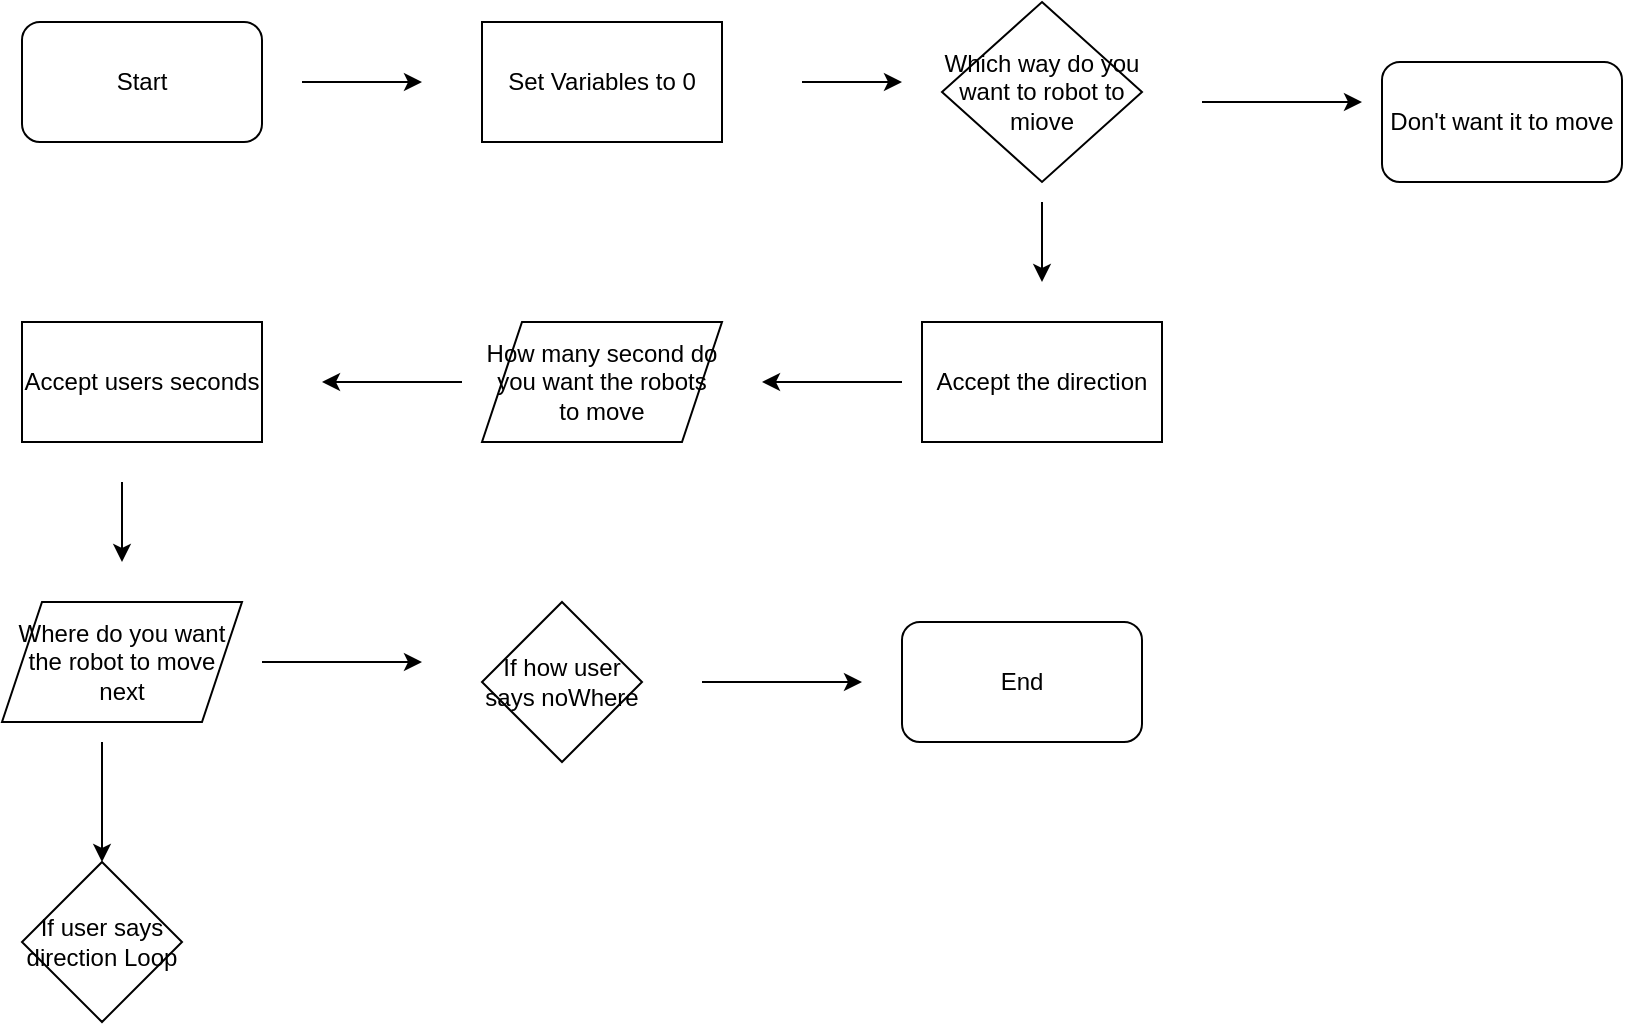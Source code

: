 <mxfile version="14.8.0" type="device"><diagram id="JKDBbrZ-3EaapGJOY4ul" name="Page-1"><mxGraphModel dx="1422" dy="762" grid="1" gridSize="10" guides="1" tooltips="1" connect="1" arrows="1" fold="1" page="1" pageScale="1" pageWidth="850" pageHeight="1100" math="0" shadow="0"><root><mxCell id="0"/><mxCell id="1" parent="0"/><mxCell id="E8yw3OuV2z7WsOCswH9B-1" value="Start" style="rounded=1;whiteSpace=wrap;html=1;" vertex="1" parent="1"><mxGeometry x="50" y="70" width="120" height="60" as="geometry"/></mxCell><mxCell id="E8yw3OuV2z7WsOCswH9B-2" value="" style="endArrow=classic;html=1;" edge="1" parent="1"><mxGeometry width="50" height="50" relative="1" as="geometry"><mxPoint x="190" y="100" as="sourcePoint"/><mxPoint x="250" y="100" as="targetPoint"/></mxGeometry></mxCell><mxCell id="E8yw3OuV2z7WsOCswH9B-3" value="Set Variables to 0" style="rounded=0;whiteSpace=wrap;html=1;" vertex="1" parent="1"><mxGeometry x="280" y="70" width="120" height="60" as="geometry"/></mxCell><mxCell id="E8yw3OuV2z7WsOCswH9B-4" value="Which way do you want to robot to miove" style="rhombus;whiteSpace=wrap;html=1;" vertex="1" parent="1"><mxGeometry x="510" y="60" width="100" height="90" as="geometry"/></mxCell><mxCell id="E8yw3OuV2z7WsOCswH9B-5" value="" style="endArrow=classic;html=1;" edge="1" parent="1"><mxGeometry width="50" height="50" relative="1" as="geometry"><mxPoint x="440" y="100" as="sourcePoint"/><mxPoint x="490" y="100" as="targetPoint"/></mxGeometry></mxCell><mxCell id="E8yw3OuV2z7WsOCswH9B-6" value="" style="endArrow=classic;html=1;" edge="1" parent="1"><mxGeometry width="50" height="50" relative="1" as="geometry"><mxPoint x="640" y="110" as="sourcePoint"/><mxPoint x="720" y="110" as="targetPoint"/></mxGeometry></mxCell><mxCell id="E8yw3OuV2z7WsOCswH9B-7" value="Don't want it to move" style="rounded=1;whiteSpace=wrap;html=1;" vertex="1" parent="1"><mxGeometry x="730" y="90" width="120" height="60" as="geometry"/></mxCell><mxCell id="E8yw3OuV2z7WsOCswH9B-8" value="" style="endArrow=classic;html=1;" edge="1" parent="1"><mxGeometry width="50" height="50" relative="1" as="geometry"><mxPoint x="560" y="160" as="sourcePoint"/><mxPoint x="560" y="200" as="targetPoint"/></mxGeometry></mxCell><mxCell id="E8yw3OuV2z7WsOCswH9B-9" value="Accept the direction" style="rounded=0;whiteSpace=wrap;html=1;" vertex="1" parent="1"><mxGeometry x="500" y="220" width="120" height="60" as="geometry"/></mxCell><mxCell id="E8yw3OuV2z7WsOCswH9B-10" value="" style="endArrow=classic;html=1;" edge="1" parent="1"><mxGeometry width="50" height="50" relative="1" as="geometry"><mxPoint x="490" y="250" as="sourcePoint"/><mxPoint x="420" y="250" as="targetPoint"/></mxGeometry></mxCell><mxCell id="E8yw3OuV2z7WsOCswH9B-11" value="How many second do you want the robots to move" style="shape=parallelogram;perimeter=parallelogramPerimeter;whiteSpace=wrap;html=1;fixedSize=1;" vertex="1" parent="1"><mxGeometry x="280" y="220" width="120" height="60" as="geometry"/></mxCell><mxCell id="E8yw3OuV2z7WsOCswH9B-12" value="Accept users seconds" style="rounded=0;whiteSpace=wrap;html=1;" vertex="1" parent="1"><mxGeometry x="50" y="220" width="120" height="60" as="geometry"/></mxCell><mxCell id="E8yw3OuV2z7WsOCswH9B-13" value="" style="endArrow=classic;html=1;" edge="1" parent="1"><mxGeometry width="50" height="50" relative="1" as="geometry"><mxPoint x="270" y="250" as="sourcePoint"/><mxPoint x="200" y="250" as="targetPoint"/></mxGeometry></mxCell><mxCell id="E8yw3OuV2z7WsOCswH9B-15" value="" style="endArrow=classic;html=1;" edge="1" parent="1"><mxGeometry width="50" height="50" relative="1" as="geometry"><mxPoint x="100" y="300" as="sourcePoint"/><mxPoint x="100" y="340" as="targetPoint"/></mxGeometry></mxCell><mxCell id="E8yw3OuV2z7WsOCswH9B-16" value="Where do you want the robot to move next" style="shape=parallelogram;perimeter=parallelogramPerimeter;whiteSpace=wrap;html=1;fixedSize=1;" vertex="1" parent="1"><mxGeometry x="40" y="360" width="120" height="60" as="geometry"/></mxCell><mxCell id="E8yw3OuV2z7WsOCswH9B-18" value="" style="endArrow=classic;html=1;" edge="1" parent="1"><mxGeometry width="50" height="50" relative="1" as="geometry"><mxPoint x="170" y="390" as="sourcePoint"/><mxPoint x="250" y="390" as="targetPoint"/><Array as="points"/></mxGeometry></mxCell><mxCell id="E8yw3OuV2z7WsOCswH9B-20" value="If how user says noWhere" style="rhombus;whiteSpace=wrap;html=1;" vertex="1" parent="1"><mxGeometry x="280" y="360" width="80" height="80" as="geometry"/></mxCell><mxCell id="E8yw3OuV2z7WsOCswH9B-21" value="End" style="rounded=1;whiteSpace=wrap;html=1;" vertex="1" parent="1"><mxGeometry x="490" y="370" width="120" height="60" as="geometry"/></mxCell><mxCell id="E8yw3OuV2z7WsOCswH9B-22" value="" style="endArrow=classic;html=1;" edge="1" parent="1"><mxGeometry width="50" height="50" relative="1" as="geometry"><mxPoint x="390" y="400" as="sourcePoint"/><mxPoint x="470" y="400" as="targetPoint"/><Array as="points"/></mxGeometry></mxCell><mxCell id="E8yw3OuV2z7WsOCswH9B-23" value="" style="endArrow=classic;html=1;" edge="1" parent="1"><mxGeometry width="50" height="50" relative="1" as="geometry"><mxPoint x="90" y="430" as="sourcePoint"/><mxPoint x="90" y="490" as="targetPoint"/></mxGeometry></mxCell><mxCell id="E8yw3OuV2z7WsOCswH9B-24" value="If user says direction Loop" style="rhombus;whiteSpace=wrap;html=1;" vertex="1" parent="1"><mxGeometry x="50" y="490" width="80" height="80" as="geometry"/></mxCell></root></mxGraphModel></diagram></mxfile>